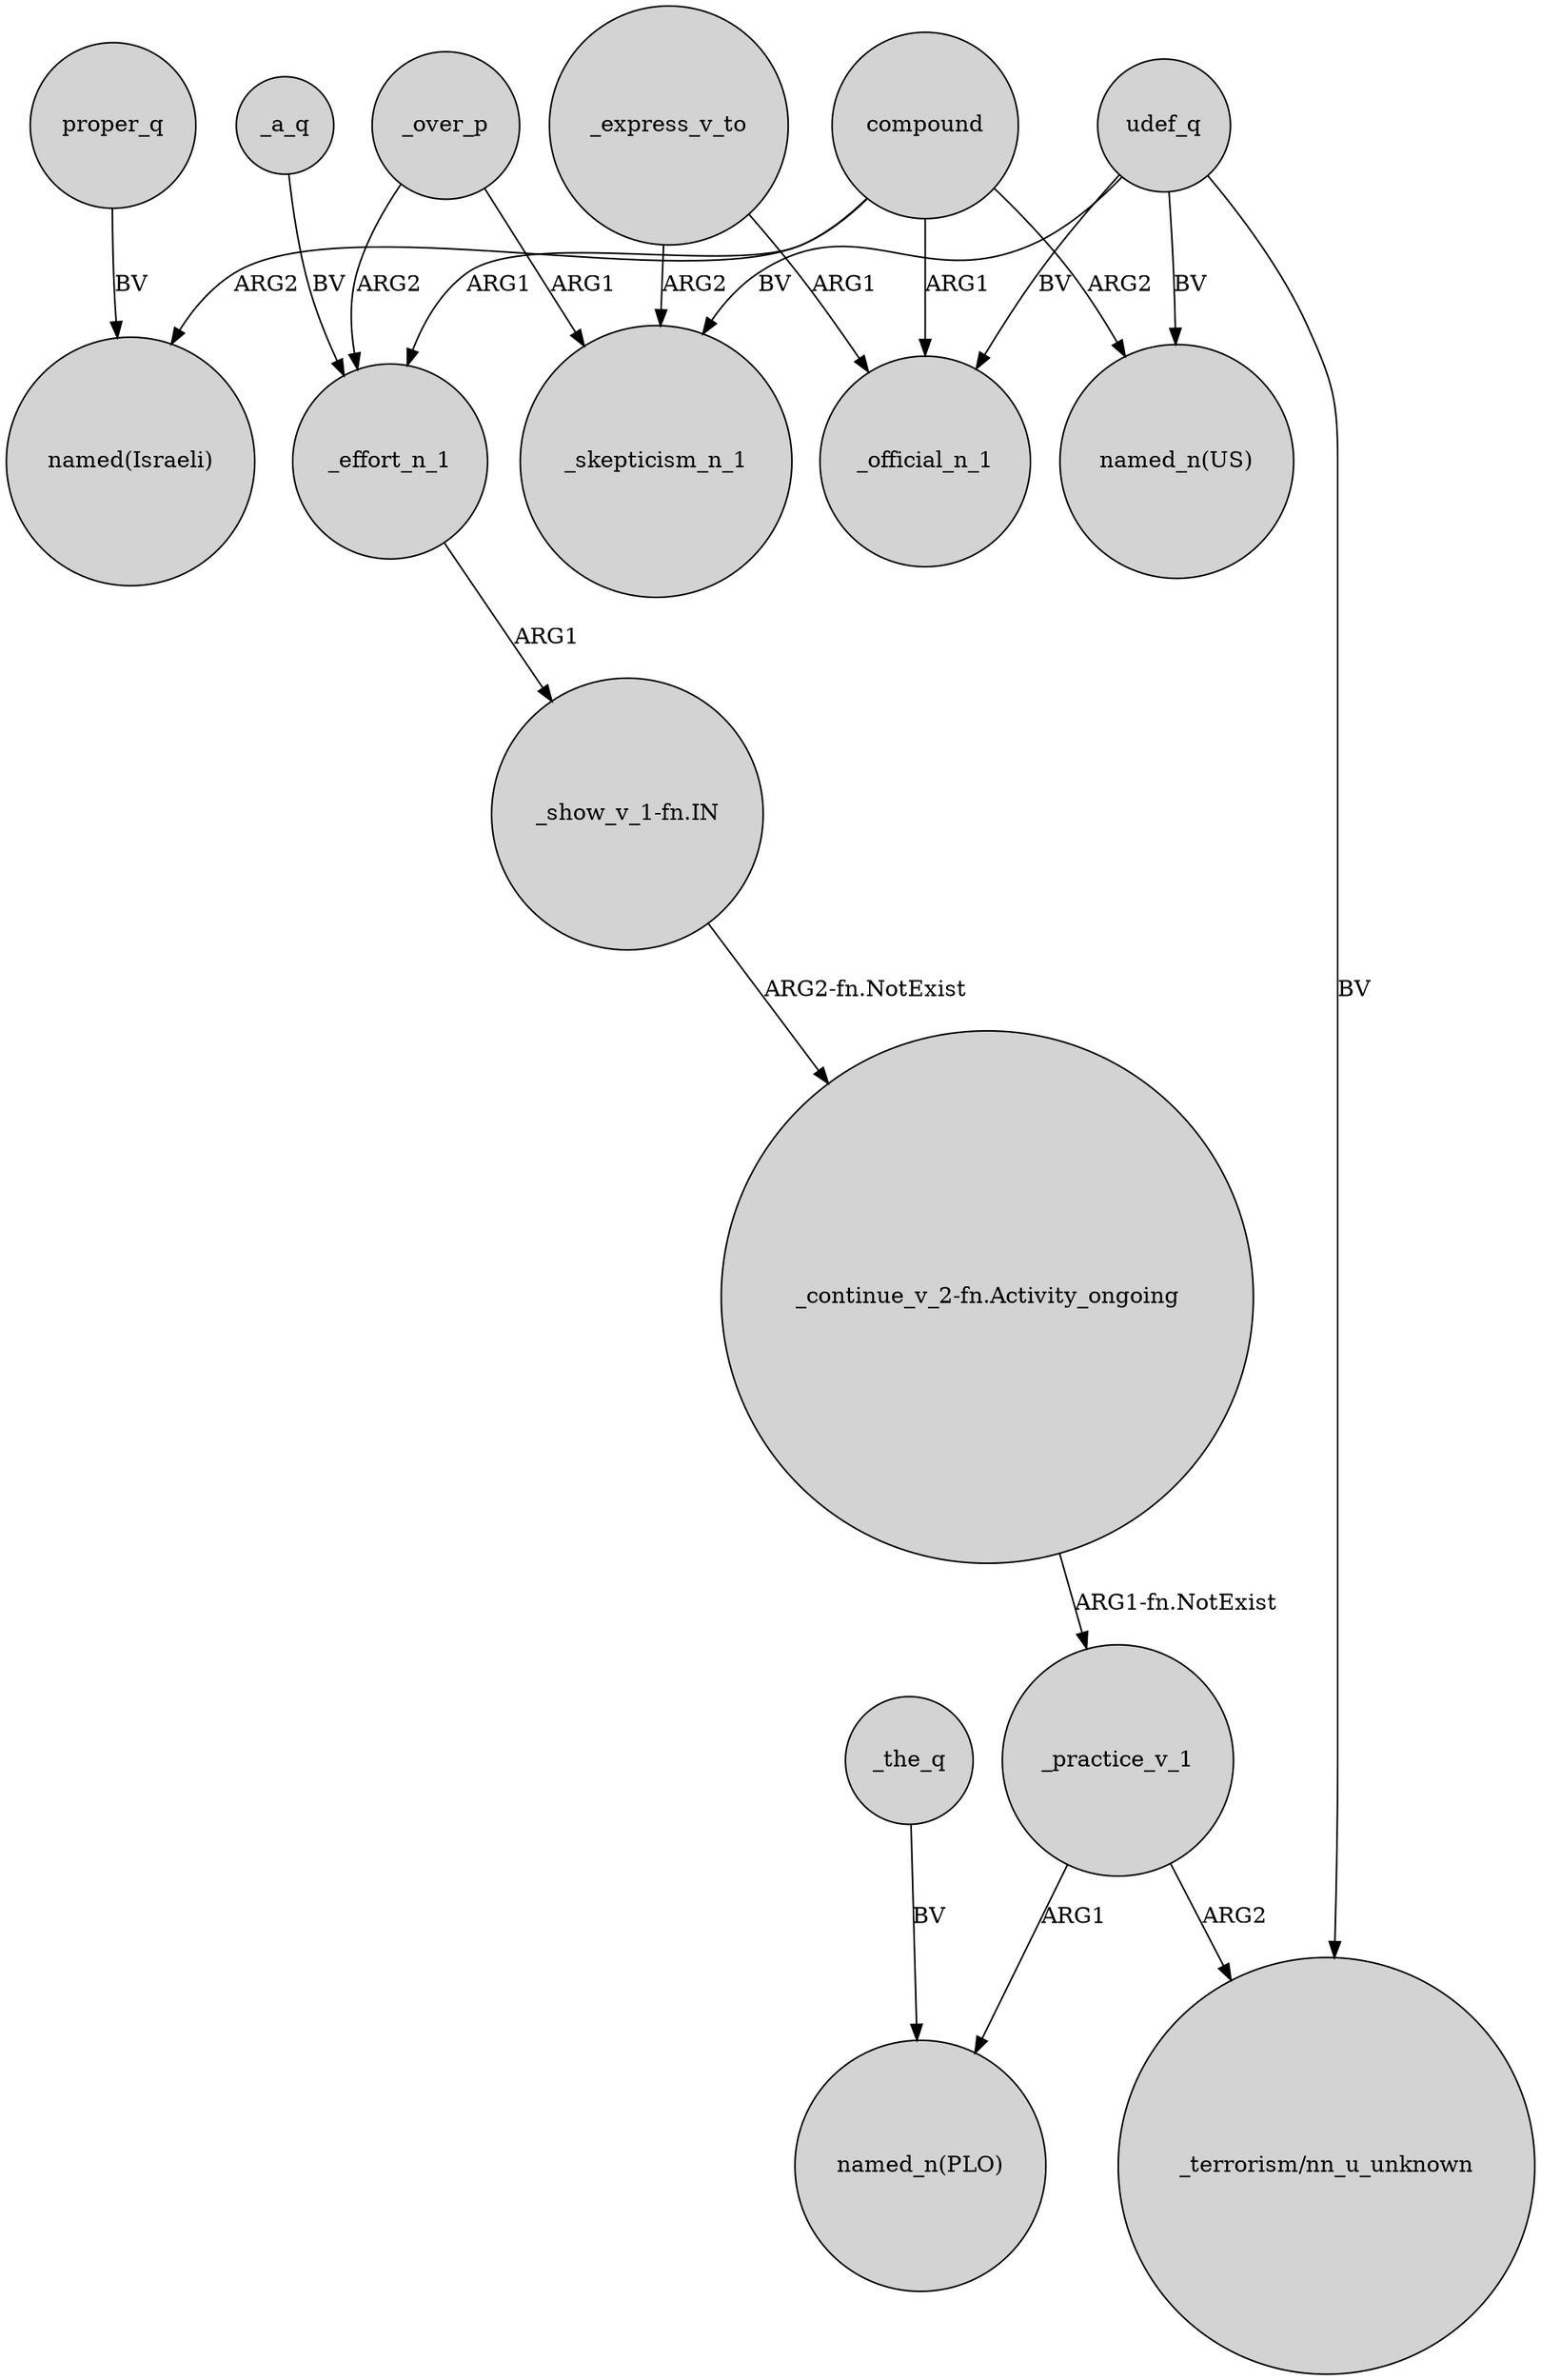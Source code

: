 digraph {
	node [shape=circle style=filled]
	_practice_v_1 -> "named_n(PLO)" [label=ARG1]
	udef_q -> "named_n(US)" [label=BV]
	proper_q -> "named(Israeli)" [label=BV]
	_express_v_to -> _skepticism_n_1 [label=ARG2]
	_over_p -> _skepticism_n_1 [label=ARG1]
	compound -> "named(Israeli)" [label=ARG2]
	udef_q -> "_terrorism/nn_u_unknown" [label=BV]
	compound -> "named_n(US)" [label=ARG2]
	_effort_n_1 -> "_show_v_1-fn.IN" [label=ARG1]
	_express_v_to -> _official_n_1 [label=ARG1]
	_over_p -> _effort_n_1 [label=ARG2]
	"_continue_v_2-fn.Activity_ongoing" -> _practice_v_1 [label="ARG1-fn.NotExist"]
	compound -> _effort_n_1 [label=ARG1]
	_practice_v_1 -> "_terrorism/nn_u_unknown" [label=ARG2]
	udef_q -> _official_n_1 [label=BV]
	_a_q -> _effort_n_1 [label=BV]
	compound -> _official_n_1 [label=ARG1]
	udef_q -> _skepticism_n_1 [label=BV]
	"_show_v_1-fn.IN" -> "_continue_v_2-fn.Activity_ongoing" [label="ARG2-fn.NotExist"]
	_the_q -> "named_n(PLO)" [label=BV]
}

